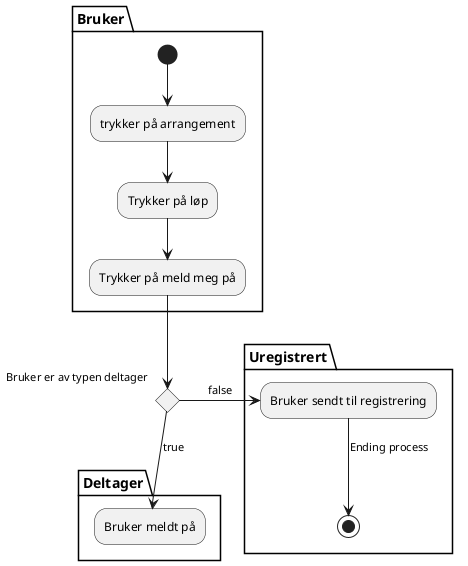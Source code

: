 @startuml
partition Bruker {
(*) --> "trykker på arrangement"
"trykker på arrangement" --> "Trykker på løp"
--> "Trykker på meld meg på"
}
if "Bruker er av typen deltager" then
partition Deltager {
  -->[true] "Bruker meldt på"
}
else
partition Uregistrert {
  ->[false] "Bruker sendt til registrering"
  -->[Ending process] (*)
  }
endif
@enduml